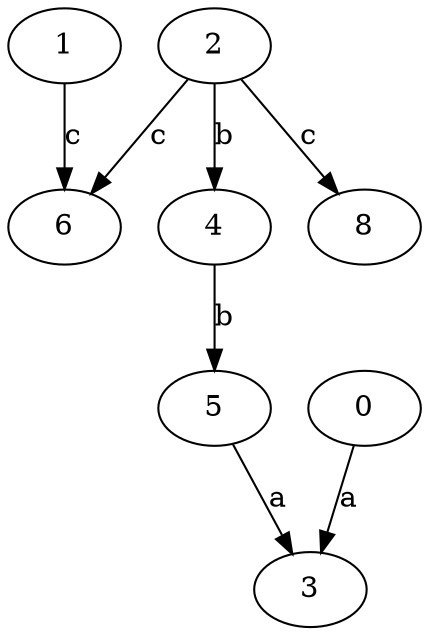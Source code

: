 strict digraph  {
1;
2;
3;
4;
5;
0;
6;
8;
1 -> 6  [label=c];
2 -> 4  [label=b];
2 -> 6  [label=c];
2 -> 8  [label=c];
4 -> 5  [label=b];
5 -> 3  [label=a];
0 -> 3  [label=a];
}
